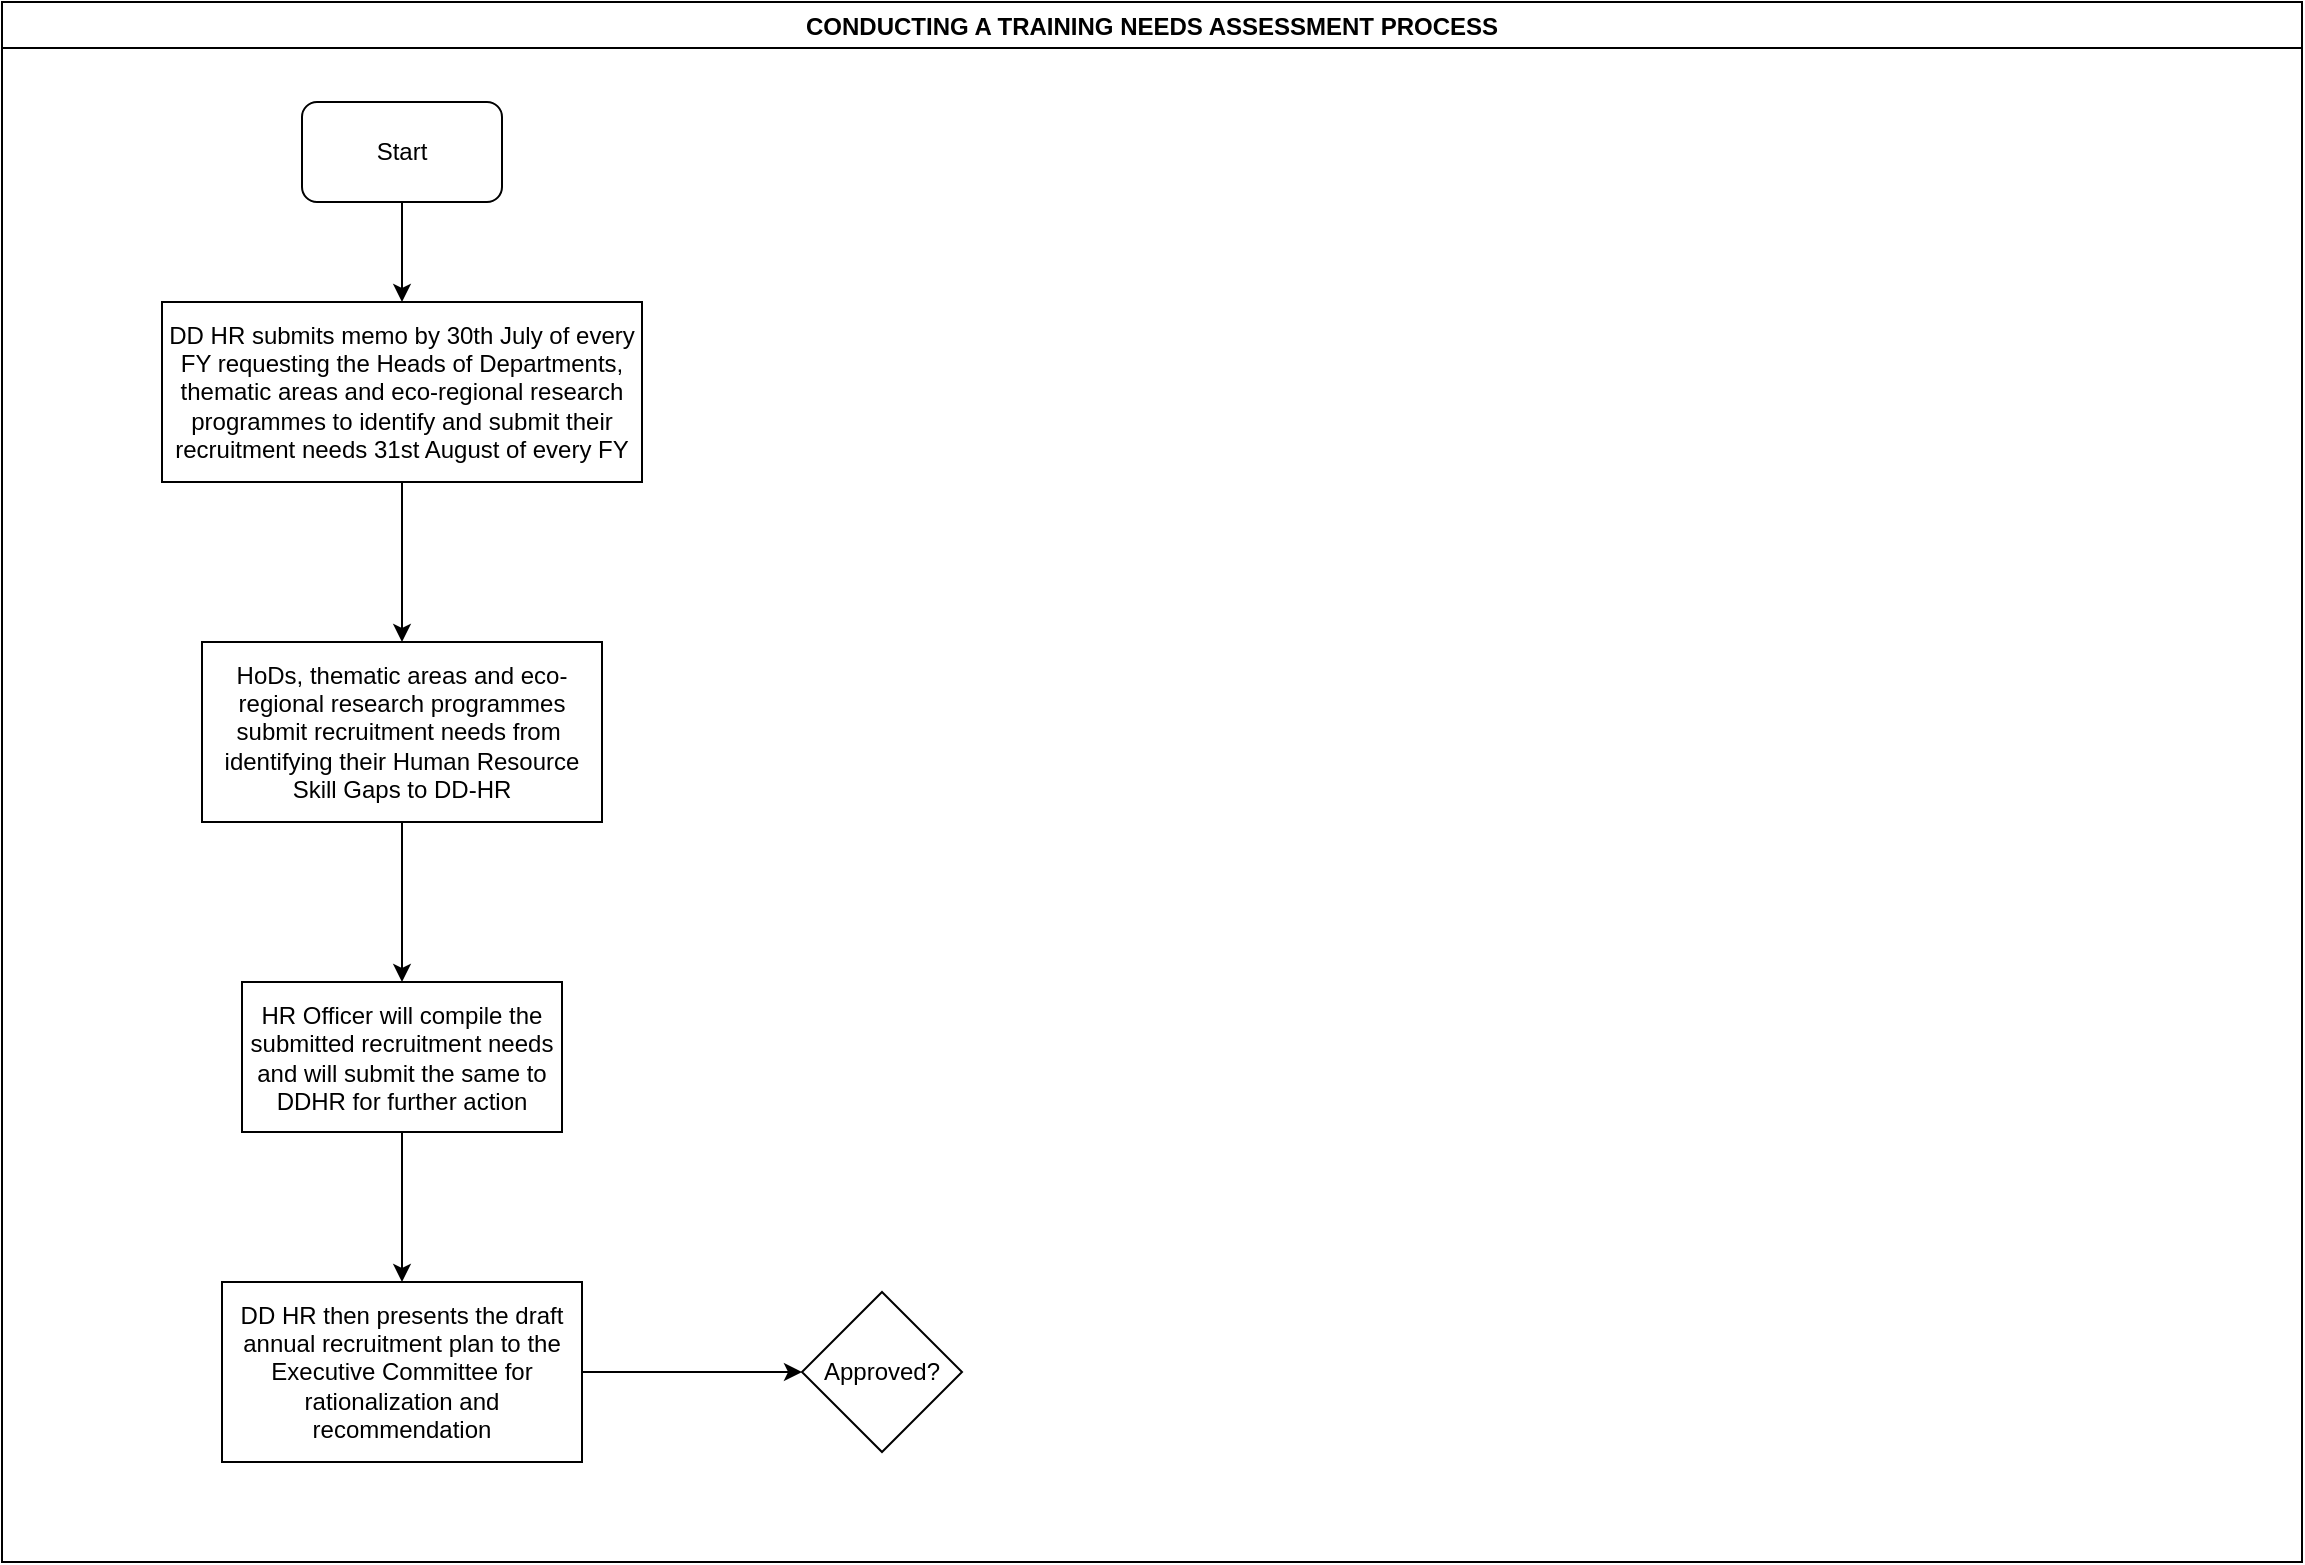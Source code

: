 <mxfile version="14.2.4" type="github">
  <diagram id="qqbpPhEREn-bMykAlWVB" name="Page-1">
    <mxGraphModel dx="1038" dy="547" grid="1" gridSize="10" guides="1" tooltips="1" connect="1" arrows="1" fold="1" page="1" pageScale="1" pageWidth="1169" pageHeight="827" math="0" shadow="0">
      <root>
        <mxCell id="0" />
        <mxCell id="1" parent="0" />
        <mxCell id="kVMKAQAATk6mwwqJ5JRx-32" value="CONDUCTING A TRAINING NEEDS ASSESSMENT PROCESS" style="swimlane;" vertex="1" parent="1">
          <mxGeometry x="20" y="10" width="1150" height="780" as="geometry" />
        </mxCell>
        <mxCell id="kVMKAQAATk6mwwqJ5JRx-33" value="Start" style="rounded=1;whiteSpace=wrap;html=1;" vertex="1" parent="kVMKAQAATk6mwwqJ5JRx-32">
          <mxGeometry x="150" y="50" width="100" height="50" as="geometry" />
        </mxCell>
        <mxCell id="kVMKAQAATk6mwwqJ5JRx-34" value="DD HR submits memo by 30th July of every FY requesting the Heads of Departments, thematic areas and eco-regional research programmes to identify and submit their recruitment needs 31st August of every FY" style="rounded=0;whiteSpace=wrap;html=1;" vertex="1" parent="kVMKAQAATk6mwwqJ5JRx-32">
          <mxGeometry x="80" y="150" width="240" height="90" as="geometry" />
        </mxCell>
        <mxCell id="kVMKAQAATk6mwwqJ5JRx-35" value="" style="edgeStyle=orthogonalEdgeStyle;rounded=0;orthogonalLoop=1;jettySize=auto;html=1;entryX=0.5;entryY=0;entryDx=0;entryDy=0;" edge="1" parent="kVMKAQAATk6mwwqJ5JRx-32" source="kVMKAQAATk6mwwqJ5JRx-33" target="kVMKAQAATk6mwwqJ5JRx-34">
          <mxGeometry relative="1" as="geometry">
            <mxPoint x="200" y="150" as="targetPoint" />
          </mxGeometry>
        </mxCell>
        <mxCell id="kVMKAQAATk6mwwqJ5JRx-63" value="HoDs, thematic areas and eco-regional research programmes submit recruitment needs from&amp;nbsp; identifying their Human Resource Skill Gaps to DD-HR" style="rounded=0;whiteSpace=wrap;html=1;" vertex="1" parent="kVMKAQAATk6mwwqJ5JRx-32">
          <mxGeometry x="100" y="320" width="200" height="90" as="geometry" />
        </mxCell>
        <mxCell id="kVMKAQAATk6mwwqJ5JRx-37" value="" style="edgeStyle=orthogonalEdgeStyle;rounded=0;orthogonalLoop=1;jettySize=auto;html=1;" edge="1" parent="kVMKAQAATk6mwwqJ5JRx-32" source="kVMKAQAATk6mwwqJ5JRx-34" target="kVMKAQAATk6mwwqJ5JRx-63">
          <mxGeometry relative="1" as="geometry">
            <mxPoint x="200" y="300" as="targetPoint" />
          </mxGeometry>
        </mxCell>
        <mxCell id="kVMKAQAATk6mwwqJ5JRx-66" value="DD HR then presents the draft annual recruitment plan to the Executive Committee for rationalization and recommendation" style="whiteSpace=wrap;html=1;rounded=0;" vertex="1" parent="kVMKAQAATk6mwwqJ5JRx-32">
          <mxGeometry x="110" y="640" width="180" height="90" as="geometry" />
        </mxCell>
        <mxCell id="kVMKAQAATk6mwwqJ5JRx-70" value="Approved?" style="rhombus;whiteSpace=wrap;html=1;" vertex="1" parent="kVMKAQAATk6mwwqJ5JRx-32">
          <mxGeometry x="400" y="645" width="80" height="80" as="geometry" />
        </mxCell>
        <mxCell id="kVMKAQAATk6mwwqJ5JRx-69" value="" style="edgeStyle=orthogonalEdgeStyle;rounded=0;orthogonalLoop=1;jettySize=auto;html=1;entryX=0;entryY=0.5;entryDx=0;entryDy=0;" edge="1" parent="kVMKAQAATk6mwwqJ5JRx-32" source="kVMKAQAATk6mwwqJ5JRx-66" target="kVMKAQAATk6mwwqJ5JRx-70">
          <mxGeometry relative="1" as="geometry">
            <mxPoint x="400" y="685" as="targetPoint" />
          </mxGeometry>
        </mxCell>
        <mxCell id="kVMKAQAATk6mwwqJ5JRx-67" value="" style="edgeStyle=orthogonalEdgeStyle;rounded=0;orthogonalLoop=1;jettySize=auto;html=1;" edge="1" parent="1" source="kVMKAQAATk6mwwqJ5JRx-64" target="kVMKAQAATk6mwwqJ5JRx-66">
          <mxGeometry relative="1" as="geometry" />
        </mxCell>
        <mxCell id="kVMKAQAATk6mwwqJ5JRx-64" value="HR Officer will compile the submitted recruitment needs and will submit the same to DDHR for further action" style="whiteSpace=wrap;html=1;rounded=0;" vertex="1" parent="1">
          <mxGeometry x="140" y="500" width="160" height="75" as="geometry" />
        </mxCell>
        <mxCell id="kVMKAQAATk6mwwqJ5JRx-65" value="" style="edgeStyle=orthogonalEdgeStyle;rounded=0;orthogonalLoop=1;jettySize=auto;html=1;" edge="1" parent="1" source="kVMKAQAATk6mwwqJ5JRx-63" target="kVMKAQAATk6mwwqJ5JRx-64">
          <mxGeometry relative="1" as="geometry" />
        </mxCell>
      </root>
    </mxGraphModel>
  </diagram>
</mxfile>
